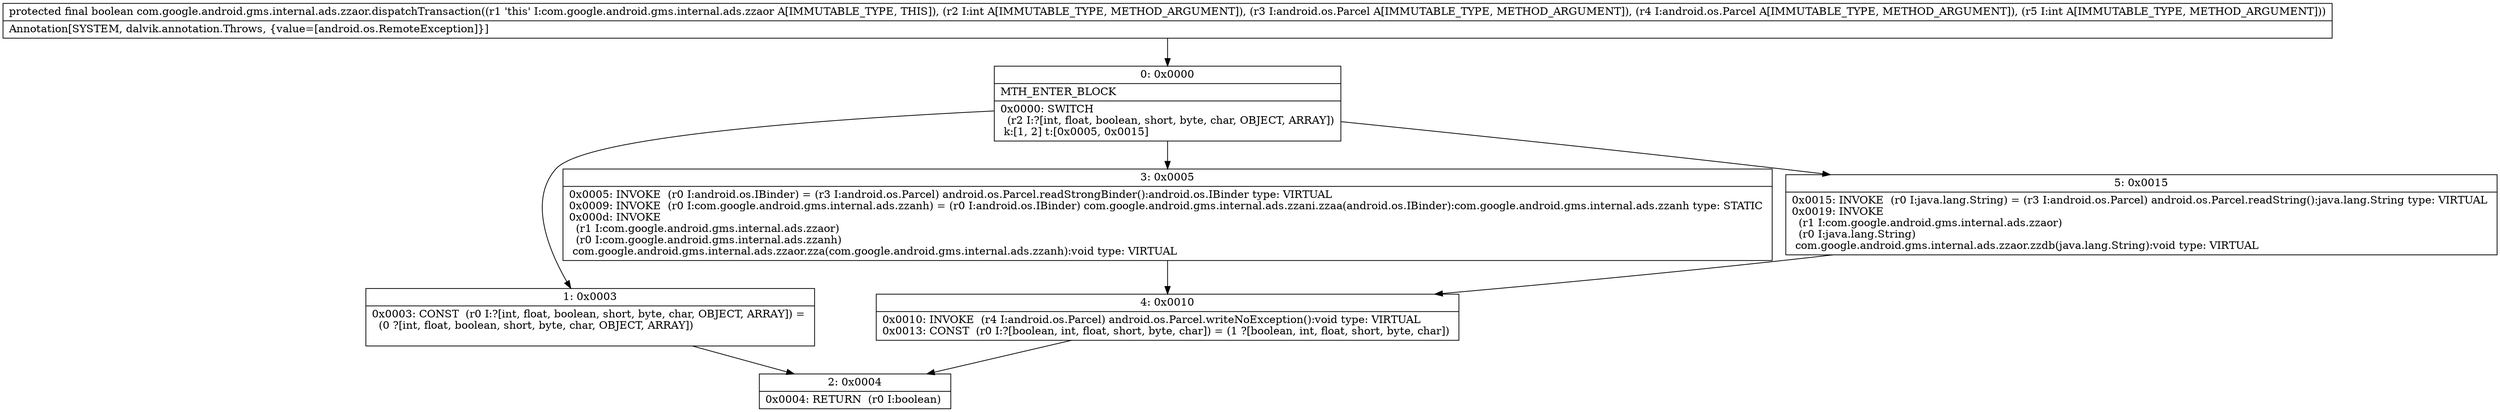 digraph "CFG forcom.google.android.gms.internal.ads.zzaor.dispatchTransaction(ILandroid\/os\/Parcel;Landroid\/os\/Parcel;I)Z" {
Node_0 [shape=record,label="{0\:\ 0x0000|MTH_ENTER_BLOCK\l|0x0000: SWITCH  \l  (r2 I:?[int, float, boolean, short, byte, char, OBJECT, ARRAY])\l k:[1, 2] t:[0x0005, 0x0015] \l}"];
Node_1 [shape=record,label="{1\:\ 0x0003|0x0003: CONST  (r0 I:?[int, float, boolean, short, byte, char, OBJECT, ARRAY]) = \l  (0 ?[int, float, boolean, short, byte, char, OBJECT, ARRAY])\l \l}"];
Node_2 [shape=record,label="{2\:\ 0x0004|0x0004: RETURN  (r0 I:boolean) \l}"];
Node_3 [shape=record,label="{3\:\ 0x0005|0x0005: INVOKE  (r0 I:android.os.IBinder) = (r3 I:android.os.Parcel) android.os.Parcel.readStrongBinder():android.os.IBinder type: VIRTUAL \l0x0009: INVOKE  (r0 I:com.google.android.gms.internal.ads.zzanh) = (r0 I:android.os.IBinder) com.google.android.gms.internal.ads.zzani.zzaa(android.os.IBinder):com.google.android.gms.internal.ads.zzanh type: STATIC \l0x000d: INVOKE  \l  (r1 I:com.google.android.gms.internal.ads.zzaor)\l  (r0 I:com.google.android.gms.internal.ads.zzanh)\l com.google.android.gms.internal.ads.zzaor.zza(com.google.android.gms.internal.ads.zzanh):void type: VIRTUAL \l}"];
Node_4 [shape=record,label="{4\:\ 0x0010|0x0010: INVOKE  (r4 I:android.os.Parcel) android.os.Parcel.writeNoException():void type: VIRTUAL \l0x0013: CONST  (r0 I:?[boolean, int, float, short, byte, char]) = (1 ?[boolean, int, float, short, byte, char]) \l}"];
Node_5 [shape=record,label="{5\:\ 0x0015|0x0015: INVOKE  (r0 I:java.lang.String) = (r3 I:android.os.Parcel) android.os.Parcel.readString():java.lang.String type: VIRTUAL \l0x0019: INVOKE  \l  (r1 I:com.google.android.gms.internal.ads.zzaor)\l  (r0 I:java.lang.String)\l com.google.android.gms.internal.ads.zzaor.zzdb(java.lang.String):void type: VIRTUAL \l}"];
MethodNode[shape=record,label="{protected final boolean com.google.android.gms.internal.ads.zzaor.dispatchTransaction((r1 'this' I:com.google.android.gms.internal.ads.zzaor A[IMMUTABLE_TYPE, THIS]), (r2 I:int A[IMMUTABLE_TYPE, METHOD_ARGUMENT]), (r3 I:android.os.Parcel A[IMMUTABLE_TYPE, METHOD_ARGUMENT]), (r4 I:android.os.Parcel A[IMMUTABLE_TYPE, METHOD_ARGUMENT]), (r5 I:int A[IMMUTABLE_TYPE, METHOD_ARGUMENT]))  | Annotation[SYSTEM, dalvik.annotation.Throws, \{value=[android.os.RemoteException]\}]\l}"];
MethodNode -> Node_0;
Node_0 -> Node_1;
Node_0 -> Node_3;
Node_0 -> Node_5;
Node_1 -> Node_2;
Node_3 -> Node_4;
Node_4 -> Node_2;
Node_5 -> Node_4;
}

